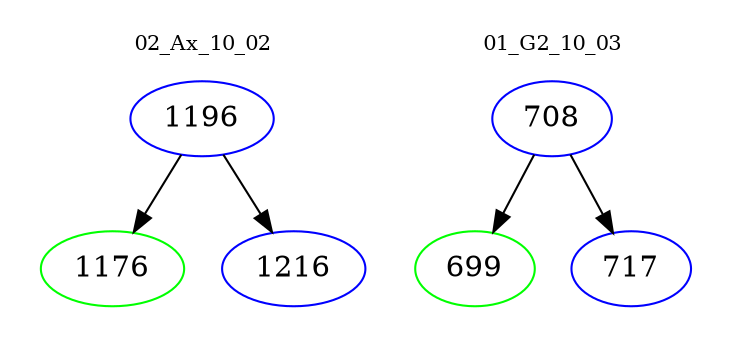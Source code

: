 digraph{
subgraph cluster_0 {
color = white
label = "02_Ax_10_02";
fontsize=10;
T0_1196 [label="1196", color="blue"]
T0_1196 -> T0_1176 [color="black"]
T0_1176 [label="1176", color="green"]
T0_1196 -> T0_1216 [color="black"]
T0_1216 [label="1216", color="blue"]
}
subgraph cluster_1 {
color = white
label = "01_G2_10_03";
fontsize=10;
T1_708 [label="708", color="blue"]
T1_708 -> T1_699 [color="black"]
T1_699 [label="699", color="green"]
T1_708 -> T1_717 [color="black"]
T1_717 [label="717", color="blue"]
}
}
